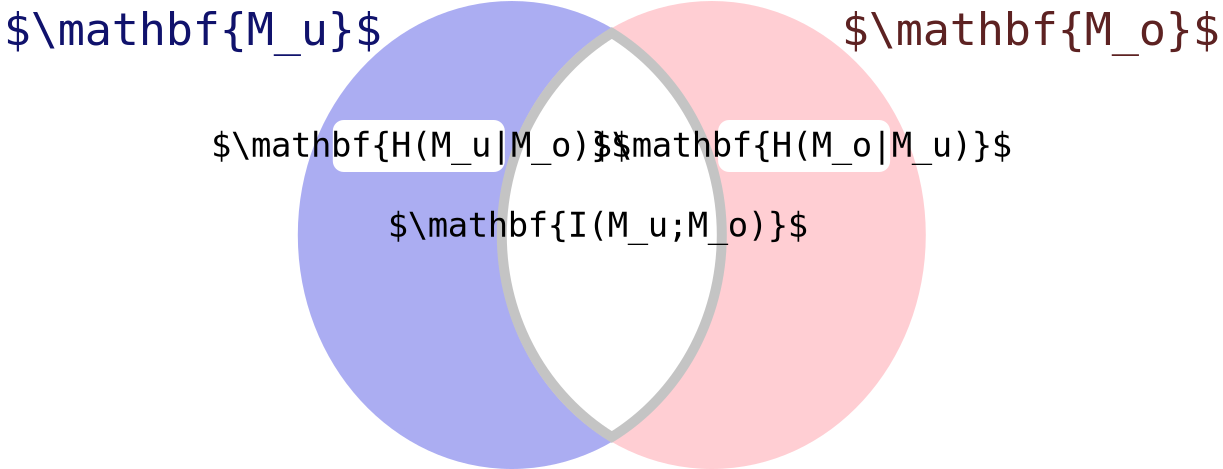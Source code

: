 <?xml version="1.0" encoding="UTF-8"?>
<dia:diagram xmlns:dia="http://www.lysator.liu.se/~alla/dia/">
  <dia:layer name="Nova camada 1" visible="true" connectable="true">
    <dia:object type="Standard - Ellipse" version="0" id="O0">
      <dia:attribute name="obj_pos">
        <dia:point val="11,2"/>
      </dia:attribute>
      <dia:attribute name="obj_bb">
        <dia:rectangle val="10.8,1.8;32.2,25.2"/>
      </dia:attribute>
      <dia:attribute name="elem_corner">
        <dia:point val="11,2"/>
      </dia:attribute>
      <dia:attribute name="elem_width">
        <dia:real val="21"/>
      </dia:attribute>
      <dia:attribute name="elem_height">
        <dia:real val="23"/>
      </dia:attribute>
      <dia:attribute name="border_width">
        <dia:real val="0.4"/>
      </dia:attribute>
      <dia:attribute name="border_color">
        <dia:color val="#abadf2ff"/>
      </dia:attribute>
      <dia:attribute name="inner_color">
        <dia:color val="#abadf2ff"/>
      </dia:attribute>
    </dia:object>
    <dia:object type="Standard - Ellipse" version="0" id="O1">
      <dia:attribute name="obj_pos">
        <dia:point val="21,2"/>
      </dia:attribute>
      <dia:attribute name="obj_bb">
        <dia:rectangle val="20.8,1.8;42.2,25.2"/>
      </dia:attribute>
      <dia:attribute name="elem_corner">
        <dia:point val="21,2"/>
      </dia:attribute>
      <dia:attribute name="elem_width">
        <dia:real val="21"/>
      </dia:attribute>
      <dia:attribute name="elem_height">
        <dia:real val="23"/>
      </dia:attribute>
      <dia:attribute name="border_width">
        <dia:real val="0.4"/>
      </dia:attribute>
      <dia:attribute name="border_color">
        <dia:color val="#ffced3ff"/>
      </dia:attribute>
      <dia:attribute name="inner_color">
        <dia:color val="#ffced3ff"/>
      </dia:attribute>
    </dia:object>
    <dia:object type="Standard - Path" version="0" id="O2">
      <dia:attribute name="obj_pos">
        <dia:point val="26.5,3.4"/>
      </dia:attribute>
      <dia:attribute name="obj_bb">
        <dia:rectangle val="20.75,3.056;32.25,23.894"/>
      </dia:attribute>
      <dia:attribute name="meta">
        <dia:composite type="dict"/>
      </dia:attribute>
      <dia:attribute name="bez_points">
        <dia:bezpoint type="moveto" p1="26.5,3.4"/>
        <dia:bezpoint type="curveto" p1="29.782,5.426" p2="32,9.202" p3="32,13.5"/>
        <dia:bezpoint type="curveto" p1="32,17.799" p2="29.782,21.574" p3="26.5,23.6"/>
        <dia:bezpoint type="curveto" p1="23.218,21.574" p2="21,17.799" p3="21,13.5"/>
        <dia:bezpoint type="curveto" p1="21,9.202" p2="23.218,5.426" p3="26.5,3.4"/>
      </dia:attribute>
      <dia:attribute name="stroke_or_fill">
        <dia:enum val="3"/>
      </dia:attribute>
      <dia:attribute name="line_width">
        <dia:real val="0.5"/>
      </dia:attribute>
      <dia:attribute name="line_colour">
        <dia:color val="#c4c4c4ff"/>
      </dia:attribute>
      <dia:attribute name="line_style">
        <dia:enum val="0"/>
        <dia:real val="1"/>
      </dia:attribute>
      <dia:attribute name="line_join">
        <dia:enum val="0"/>
      </dia:attribute>
      <dia:attribute name="line_caps">
        <dia:enum val="0"/>
      </dia:attribute>
      <dia:attribute name="fill_colour">
        <dia:color val="#ffffffff"/>
      </dia:attribute>
      <dia:attribute name="show_control_lines">
        <dia:boolean val="false"/>
      </dia:attribute>
      <dia:attribute name="pattern"/>
    </dia:object>
  </dia:layer>
  <dia:layer name="Nova camada 1" visible="false" connectable="false">
    <dia:group>
      <dia:attribute name="meta">
        <dia:composite type="dict"/>
      </dia:attribute>
      <dia:attribute name="matrix"/>
      <dia:object type="Standard - Line" version="0" id="O3">
        <dia:attribute name="obj_pos">
          <dia:point val="23,2"/>
        </dia:attribute>
        <dia:attribute name="obj_bb">
          <dia:rectangle val="22.859,1.859;25.341,4.341"/>
        </dia:attribute>
        <dia:attribute name="conn_endpoints">
          <dia:point val="23,2"/>
          <dia:point val="25.2,4.2"/>
        </dia:attribute>
        <dia:attribute name="numcp">
          <dia:int val="1"/>
        </dia:attribute>
        <dia:attribute name="line_width">
          <dia:real val="0.2"/>
        </dia:attribute>
      </dia:object>
      <dia:object type="Standard - Line" version="0" id="O4">
        <dia:attribute name="obj_pos">
          <dia:point val="22,2"/>
        </dia:attribute>
        <dia:attribute name="obj_bb">
          <dia:rectangle val="21.859,1.859;24.741,4.741"/>
        </dia:attribute>
        <dia:attribute name="conn_endpoints">
          <dia:point val="22,2"/>
          <dia:point val="24.6,4.6"/>
        </dia:attribute>
        <dia:attribute name="numcp">
          <dia:int val="1"/>
        </dia:attribute>
        <dia:attribute name="line_width">
          <dia:real val="0.2"/>
        </dia:attribute>
      </dia:object>
      <dia:object type="Standard - Line" version="0" id="O5">
        <dia:attribute name="obj_pos">
          <dia:point val="21,2"/>
        </dia:attribute>
        <dia:attribute name="obj_bb">
          <dia:rectangle val="20.859,1.859;24.341,5.341"/>
        </dia:attribute>
        <dia:attribute name="conn_endpoints">
          <dia:point val="21,2"/>
          <dia:point val="24.2,5.2"/>
        </dia:attribute>
        <dia:attribute name="numcp">
          <dia:int val="1"/>
        </dia:attribute>
        <dia:attribute name="line_width">
          <dia:real val="0.2"/>
        </dia:attribute>
      </dia:object>
      <dia:object type="Standard - Line" version="0" id="O6">
        <dia:attribute name="obj_pos">
          <dia:point val="20,2"/>
        </dia:attribute>
        <dia:attribute name="obj_bb">
          <dia:rectangle val="19.859,1.859;23.741,5.741"/>
        </dia:attribute>
        <dia:attribute name="conn_endpoints">
          <dia:point val="20,2"/>
          <dia:point val="23.6,5.6"/>
        </dia:attribute>
        <dia:attribute name="numcp">
          <dia:int val="1"/>
        </dia:attribute>
        <dia:attribute name="line_width">
          <dia:real val="0.2"/>
        </dia:attribute>
      </dia:object>
      <dia:object type="Standard - Line" version="0" id="O7">
        <dia:attribute name="obj_pos">
          <dia:point val="19.4,2.4"/>
        </dia:attribute>
        <dia:attribute name="obj_bb">
          <dia:rectangle val="19.259,2.259;23.541,6.541"/>
        </dia:attribute>
        <dia:attribute name="conn_endpoints">
          <dia:point val="19.4,2.4"/>
          <dia:point val="23.4,6.4"/>
        </dia:attribute>
        <dia:attribute name="numcp">
          <dia:int val="1"/>
        </dia:attribute>
        <dia:attribute name="line_width">
          <dia:real val="0.2"/>
        </dia:attribute>
      </dia:object>
      <dia:object type="Standard - Line" version="0" id="O8">
        <dia:attribute name="obj_pos">
          <dia:point val="18.6,2.6"/>
        </dia:attribute>
        <dia:attribute name="obj_bb">
          <dia:rectangle val="18.459,2.459;22.941,6.941"/>
        </dia:attribute>
        <dia:attribute name="conn_endpoints">
          <dia:point val="18.6,2.6"/>
          <dia:point val="22.8,6.8"/>
        </dia:attribute>
        <dia:attribute name="numcp">
          <dia:int val="1"/>
        </dia:attribute>
        <dia:attribute name="line_width">
          <dia:real val="0.2"/>
        </dia:attribute>
      </dia:object>
      <dia:object type="Standard - Line" version="0" id="O9">
        <dia:attribute name="obj_pos">
          <dia:point val="17.8,2.8"/>
        </dia:attribute>
        <dia:attribute name="obj_bb">
          <dia:rectangle val="17.659,2.659;22.741,7.741"/>
        </dia:attribute>
        <dia:attribute name="conn_endpoints">
          <dia:point val="17.8,2.8"/>
          <dia:point val="22.6,7.6"/>
        </dia:attribute>
        <dia:attribute name="numcp">
          <dia:int val="1"/>
        </dia:attribute>
        <dia:attribute name="line_width">
          <dia:real val="0.2"/>
        </dia:attribute>
      </dia:object>
      <dia:object type="Standard - Line" version="0" id="O10">
        <dia:attribute name="obj_pos">
          <dia:point val="17,3"/>
        </dia:attribute>
        <dia:attribute name="obj_bb">
          <dia:rectangle val="16.859,2.859;22.341,8.341"/>
        </dia:attribute>
        <dia:attribute name="conn_endpoints">
          <dia:point val="17,3"/>
          <dia:point val="22.2,8.2"/>
        </dia:attribute>
        <dia:attribute name="numcp">
          <dia:int val="1"/>
        </dia:attribute>
        <dia:attribute name="line_width">
          <dia:real val="0.2"/>
        </dia:attribute>
      </dia:object>
      <dia:object type="Standard - Line" version="0" id="O11">
        <dia:attribute name="obj_pos">
          <dia:point val="16.4,3.4"/>
        </dia:attribute>
        <dia:attribute name="obj_bb">
          <dia:rectangle val="16.259,3.259;21.941,8.941"/>
        </dia:attribute>
        <dia:attribute name="conn_endpoints">
          <dia:point val="16.4,3.4"/>
          <dia:point val="21.8,8.8"/>
        </dia:attribute>
        <dia:attribute name="numcp">
          <dia:int val="1"/>
        </dia:attribute>
        <dia:attribute name="line_width">
          <dia:real val="0.2"/>
        </dia:attribute>
      </dia:object>
      <dia:object type="Standard - Line" version="0" id="O12">
        <dia:attribute name="obj_pos">
          <dia:point val="15.8,3.8"/>
        </dia:attribute>
        <dia:attribute name="obj_bb">
          <dia:rectangle val="15.659,3.659;21.741,9.741"/>
        </dia:attribute>
        <dia:attribute name="conn_endpoints">
          <dia:point val="15.8,3.8"/>
          <dia:point val="21.6,9.6"/>
        </dia:attribute>
        <dia:attribute name="numcp">
          <dia:int val="1"/>
        </dia:attribute>
        <dia:attribute name="line_width">
          <dia:real val="0.2"/>
        </dia:attribute>
      </dia:object>
      <dia:object type="Standard - Line" version="0" id="O13">
        <dia:attribute name="obj_pos">
          <dia:point val="15.4,4.4"/>
        </dia:attribute>
        <dia:attribute name="obj_bb">
          <dia:rectangle val="15.259,4.259;21.541,10.541"/>
        </dia:attribute>
        <dia:attribute name="conn_endpoints">
          <dia:point val="15.4,4.4"/>
          <dia:point val="21.4,10.4"/>
        </dia:attribute>
        <dia:attribute name="numcp">
          <dia:int val="1"/>
        </dia:attribute>
        <dia:attribute name="line_width">
          <dia:real val="0.2"/>
        </dia:attribute>
      </dia:object>
      <dia:object type="Standard - Line" version="0" id="O14">
        <dia:attribute name="obj_pos">
          <dia:point val="14.8,4.8"/>
        </dia:attribute>
        <dia:attribute name="obj_bb">
          <dia:rectangle val="14.659,4.659;21.341,11.341"/>
        </dia:attribute>
        <dia:attribute name="conn_endpoints">
          <dia:point val="14.8,4.8"/>
          <dia:point val="21.2,11.2"/>
        </dia:attribute>
        <dia:attribute name="numcp">
          <dia:int val="1"/>
        </dia:attribute>
        <dia:attribute name="line_width">
          <dia:real val="0.2"/>
        </dia:attribute>
      </dia:object>
      <dia:object type="Standard - Line" version="0" id="O15">
        <dia:attribute name="obj_pos">
          <dia:point val="14.2,5.2"/>
        </dia:attribute>
        <dia:attribute name="obj_bb">
          <dia:rectangle val="14.059,5.059;21.141,12.141"/>
        </dia:attribute>
        <dia:attribute name="conn_endpoints">
          <dia:point val="14.2,5.2"/>
          <dia:point val="21,12"/>
        </dia:attribute>
        <dia:attribute name="numcp">
          <dia:int val="1"/>
        </dia:attribute>
        <dia:attribute name="line_width">
          <dia:real val="0.2"/>
        </dia:attribute>
      </dia:object>
      <dia:object type="Standard - Line" version="0" id="O16">
        <dia:attribute name="obj_pos">
          <dia:point val="13.8,5.8"/>
        </dia:attribute>
        <dia:attribute name="obj_bb">
          <dia:rectangle val="13.659,5.659;21.141,13.141"/>
        </dia:attribute>
        <dia:attribute name="conn_endpoints">
          <dia:point val="13.8,5.8"/>
          <dia:point val="21,13"/>
        </dia:attribute>
        <dia:attribute name="numcp">
          <dia:int val="1"/>
        </dia:attribute>
        <dia:attribute name="line_width">
          <dia:real val="0.2"/>
        </dia:attribute>
      </dia:object>
      <dia:object type="Standard - Line" version="0" id="O17">
        <dia:attribute name="obj_pos">
          <dia:point val="13.4,6.4"/>
        </dia:attribute>
        <dia:attribute name="obj_bb">
          <dia:rectangle val="13.259,6.259;21.141,14.141"/>
        </dia:attribute>
        <dia:attribute name="conn_endpoints">
          <dia:point val="13.4,6.4"/>
          <dia:point val="21,14"/>
        </dia:attribute>
        <dia:attribute name="numcp">
          <dia:int val="1"/>
        </dia:attribute>
        <dia:attribute name="line_width">
          <dia:real val="0.2"/>
        </dia:attribute>
      </dia:object>
      <dia:object type="Standard - Line" version="0" id="O18">
        <dia:attribute name="obj_pos">
          <dia:point val="13,7"/>
        </dia:attribute>
        <dia:attribute name="obj_bb">
          <dia:rectangle val="12.859,6.859;21.141,15.141"/>
        </dia:attribute>
        <dia:attribute name="conn_endpoints">
          <dia:point val="13,7"/>
          <dia:point val="21,15"/>
        </dia:attribute>
        <dia:attribute name="numcp">
          <dia:int val="1"/>
        </dia:attribute>
        <dia:attribute name="line_width">
          <dia:real val="0.2"/>
        </dia:attribute>
      </dia:object>
      <dia:object type="Standard - Line" version="0" id="O19">
        <dia:attribute name="obj_pos">
          <dia:point val="12.6,7.6"/>
        </dia:attribute>
        <dia:attribute name="obj_bb">
          <dia:rectangle val="12.459,7.459;21.341,16.341"/>
        </dia:attribute>
        <dia:attribute name="conn_endpoints">
          <dia:point val="12.6,7.6"/>
          <dia:point val="21.2,16.2"/>
        </dia:attribute>
        <dia:attribute name="numcp">
          <dia:int val="1"/>
        </dia:attribute>
        <dia:attribute name="line_width">
          <dia:real val="0.2"/>
        </dia:attribute>
      </dia:object>
      <dia:object type="Standard - Line" version="0" id="O20">
        <dia:attribute name="obj_pos">
          <dia:point val="12.2,8.2"/>
        </dia:attribute>
        <dia:attribute name="obj_bb">
          <dia:rectangle val="12.059,8.059;21.641,17.641"/>
        </dia:attribute>
        <dia:attribute name="conn_endpoints">
          <dia:point val="12.2,8.2"/>
          <dia:point val="21.5,17.5"/>
        </dia:attribute>
        <dia:attribute name="numcp">
          <dia:int val="1"/>
        </dia:attribute>
        <dia:attribute name="line_width">
          <dia:real val="0.2"/>
        </dia:attribute>
      </dia:object>
      <dia:object type="Standard - Line" version="0" id="O21">
        <dia:attribute name="obj_pos">
          <dia:point val="12,9"/>
        </dia:attribute>
        <dia:attribute name="obj_bb">
          <dia:rectangle val="11.859,8.859;22.341,19.341"/>
        </dia:attribute>
        <dia:attribute name="conn_endpoints">
          <dia:point val="12,9"/>
          <dia:point val="22.2,19.2"/>
        </dia:attribute>
        <dia:attribute name="numcp">
          <dia:int val="1"/>
        </dia:attribute>
        <dia:attribute name="line_width">
          <dia:real val="0.2"/>
        </dia:attribute>
      </dia:object>
      <dia:object type="Standard - Line" version="0" id="O22">
        <dia:attribute name="obj_pos">
          <dia:point val="11.6,9.6"/>
        </dia:attribute>
        <dia:attribute name="obj_bb">
          <dia:rectangle val="11.459,9.459;26.141,24.141"/>
        </dia:attribute>
        <dia:attribute name="conn_endpoints">
          <dia:point val="11.6,9.6"/>
          <dia:point val="26,24"/>
        </dia:attribute>
        <dia:attribute name="numcp">
          <dia:int val="1"/>
        </dia:attribute>
        <dia:attribute name="line_width">
          <dia:real val="0.2"/>
        </dia:attribute>
      </dia:object>
      <dia:object type="Standard - Line" version="0" id="O23">
        <dia:attribute name="obj_pos">
          <dia:point val="11.5,10.5"/>
        </dia:attribute>
        <dia:attribute name="obj_bb">
          <dia:rectangle val="11.359,10.359;25.341,24.341"/>
        </dia:attribute>
        <dia:attribute name="conn_endpoints">
          <dia:point val="11.5,10.5"/>
          <dia:point val="25.2,24.2"/>
        </dia:attribute>
        <dia:attribute name="numcp">
          <dia:int val="1"/>
        </dia:attribute>
        <dia:attribute name="line_width">
          <dia:real val="0.2"/>
        </dia:attribute>
      </dia:object>
      <dia:object type="Standard - Line" version="0" id="O24">
        <dia:attribute name="obj_pos">
          <dia:point val="11.2,11.2"/>
        </dia:attribute>
        <dia:attribute name="obj_bb">
          <dia:rectangle val="11.059,11.059;24.541,24.541"/>
        </dia:attribute>
        <dia:attribute name="conn_endpoints">
          <dia:point val="11.2,11.2"/>
          <dia:point val="24.4,24.4"/>
        </dia:attribute>
        <dia:attribute name="numcp">
          <dia:int val="1"/>
        </dia:attribute>
        <dia:attribute name="line_width">
          <dia:real val="0.2"/>
        </dia:attribute>
      </dia:object>
      <dia:object type="Standard - Line" version="0" id="O25">
        <dia:attribute name="obj_pos">
          <dia:point val="11.2,12.2"/>
        </dia:attribute>
        <dia:attribute name="obj_bb">
          <dia:rectangle val="11.059,12.059;23.741,24.741"/>
        </dia:attribute>
        <dia:attribute name="conn_endpoints">
          <dia:point val="11.2,12.2"/>
          <dia:point val="23.6,24.6"/>
        </dia:attribute>
        <dia:attribute name="numcp">
          <dia:int val="1"/>
        </dia:attribute>
        <dia:attribute name="line_width">
          <dia:real val="0.2"/>
        </dia:attribute>
      </dia:object>
      <dia:object type="Standard - Line" version="0" id="O26">
        <dia:attribute name="obj_pos">
          <dia:point val="11,13"/>
        </dia:attribute>
        <dia:attribute name="obj_bb">
          <dia:rectangle val="10.859,12.859;22.941,24.941"/>
        </dia:attribute>
        <dia:attribute name="conn_endpoints">
          <dia:point val="11,13"/>
          <dia:point val="22.8,24.8"/>
        </dia:attribute>
        <dia:attribute name="numcp">
          <dia:int val="1"/>
        </dia:attribute>
        <dia:attribute name="line_width">
          <dia:real val="0.2"/>
        </dia:attribute>
      </dia:object>
      <dia:object type="Standard - Line" version="0" id="O27">
        <dia:attribute name="obj_pos">
          <dia:point val="11,14"/>
        </dia:attribute>
        <dia:attribute name="obj_bb">
          <dia:rectangle val="10.859,13.859;22.141,25.141"/>
        </dia:attribute>
        <dia:attribute name="conn_endpoints">
          <dia:point val="11,14"/>
          <dia:point val="22,25"/>
        </dia:attribute>
        <dia:attribute name="numcp">
          <dia:int val="1"/>
        </dia:attribute>
        <dia:attribute name="line_width">
          <dia:real val="0.2"/>
        </dia:attribute>
      </dia:object>
      <dia:object type="Standard - Line" version="0" id="O28">
        <dia:attribute name="obj_pos">
          <dia:point val="11.2,15.2"/>
        </dia:attribute>
        <dia:attribute name="obj_bb">
          <dia:rectangle val="11.059,15.059;21.141,25.141"/>
        </dia:attribute>
        <dia:attribute name="conn_endpoints">
          <dia:point val="11.2,15.2"/>
          <dia:point val="21,25"/>
        </dia:attribute>
        <dia:attribute name="numcp">
          <dia:int val="1"/>
        </dia:attribute>
        <dia:attribute name="line_width">
          <dia:real val="0.2"/>
        </dia:attribute>
      </dia:object>
      <dia:object type="Standard - Line" version="0" id="O29">
        <dia:attribute name="obj_pos">
          <dia:point val="11.5,16.5"/>
        </dia:attribute>
        <dia:attribute name="obj_bb">
          <dia:rectangle val="11.359,16.359;20.141,25.141"/>
        </dia:attribute>
        <dia:attribute name="conn_endpoints">
          <dia:point val="11.5,16.5"/>
          <dia:point val="20,25"/>
        </dia:attribute>
        <dia:attribute name="numcp">
          <dia:int val="1"/>
        </dia:attribute>
        <dia:attribute name="line_width">
          <dia:real val="0.2"/>
        </dia:attribute>
      </dia:object>
      <dia:object type="Standard - Line" version="0" id="O30">
        <dia:attribute name="obj_pos">
          <dia:point val="11.8,17.8"/>
        </dia:attribute>
        <dia:attribute name="obj_bb">
          <dia:rectangle val="11.659,17.659;18.641,24.641"/>
        </dia:attribute>
        <dia:attribute name="conn_endpoints">
          <dia:point val="11.8,17.8"/>
          <dia:point val="18.5,24.5"/>
        </dia:attribute>
        <dia:attribute name="numcp">
          <dia:int val="1"/>
        </dia:attribute>
        <dia:attribute name="line_width">
          <dia:real val="0.2"/>
        </dia:attribute>
      </dia:object>
      <dia:object type="Standard - Line" version="0" id="O31">
        <dia:attribute name="obj_pos">
          <dia:point val="12.5,19.5"/>
        </dia:attribute>
        <dia:attribute name="obj_bb">
          <dia:rectangle val="12.359,19.359;16.641,23.641"/>
        </dia:attribute>
        <dia:attribute name="conn_endpoints">
          <dia:point val="12.5,19.5"/>
          <dia:point val="16.5,23.5"/>
        </dia:attribute>
        <dia:attribute name="numcp">
          <dia:int val="1"/>
        </dia:attribute>
        <dia:attribute name="line_width">
          <dia:real val="0.2"/>
        </dia:attribute>
      </dia:object>
      <dia:object type="Standard - Line" version="0" id="O32">
        <dia:attribute name="obj_pos">
          <dia:point val="24.5,2.5"/>
        </dia:attribute>
        <dia:attribute name="obj_bb">
          <dia:rectangle val="24.359,2.359;25.841,3.841"/>
        </dia:attribute>
        <dia:attribute name="conn_endpoints">
          <dia:point val="24.5,2.5"/>
          <dia:point val="25.7,3.7"/>
        </dia:attribute>
        <dia:attribute name="numcp">
          <dia:int val="1"/>
        </dia:attribute>
        <dia:attribute name="line_width">
          <dia:real val="0.2"/>
        </dia:attribute>
      </dia:object>
    </dia:group>
    <dia:group>
      <dia:attribute name="meta">
        <dia:composite type="dict"/>
      </dia:attribute>
      <dia:attribute name="matrix"/>
      <dia:object type="Standard - BezierLine" version="0" id="O33">
        <dia:attribute name="obj_pos">
          <dia:point val="30,2"/>
        </dia:attribute>
        <dia:attribute name="obj_bb">
          <dia:rectangle val="27.659,1.859;30.141,4.341"/>
        </dia:attribute>
        <dia:attribute name="bez_points">
          <dia:point val="30,2"/>
          <dia:point val="29.267,2.733"/>
          <dia:point val="28.533,3.467"/>
          <dia:point val="27.8,4.2"/>
        </dia:attribute>
        <dia:attribute name="corner_types">
          <dia:enum val="2"/>
          <dia:enum val="2"/>
        </dia:attribute>
        <dia:attribute name="line_width">
          <dia:real val="0.2"/>
        </dia:attribute>
      </dia:object>
      <dia:object type="Standard - BezierLine" version="0" id="O34">
        <dia:attribute name="obj_pos">
          <dia:point val="31,2"/>
        </dia:attribute>
        <dia:attribute name="obj_bb">
          <dia:rectangle val="28.259,1.859;31.141,4.741"/>
        </dia:attribute>
        <dia:attribute name="bez_points">
          <dia:point val="31,2"/>
          <dia:point val="30.133,2.867"/>
          <dia:point val="29.267,3.733"/>
          <dia:point val="28.4,4.6"/>
        </dia:attribute>
        <dia:attribute name="corner_types">
          <dia:enum val="2"/>
          <dia:enum val="2"/>
        </dia:attribute>
        <dia:attribute name="line_width">
          <dia:real val="0.2"/>
        </dia:attribute>
      </dia:object>
      <dia:object type="Standard - BezierLine" version="0" id="O35">
        <dia:attribute name="obj_pos">
          <dia:point val="32,2"/>
        </dia:attribute>
        <dia:attribute name="obj_bb">
          <dia:rectangle val="28.659,1.859;32.141,5.341"/>
        </dia:attribute>
        <dia:attribute name="bez_points">
          <dia:point val="32,2"/>
          <dia:point val="30.933,3.067"/>
          <dia:point val="29.867,4.133"/>
          <dia:point val="28.8,5.2"/>
        </dia:attribute>
        <dia:attribute name="corner_types">
          <dia:enum val="2"/>
          <dia:enum val="2"/>
        </dia:attribute>
        <dia:attribute name="line_width">
          <dia:real val="0.2"/>
        </dia:attribute>
      </dia:object>
      <dia:object type="Standard - BezierLine" version="0" id="O36">
        <dia:attribute name="obj_pos">
          <dia:point val="33,2"/>
        </dia:attribute>
        <dia:attribute name="obj_bb">
          <dia:rectangle val="29.259,1.859;33.141,5.741"/>
        </dia:attribute>
        <dia:attribute name="bez_points">
          <dia:point val="33,2"/>
          <dia:point val="31.8,3.2"/>
          <dia:point val="30.6,4.4"/>
          <dia:point val="29.4,5.6"/>
        </dia:attribute>
        <dia:attribute name="corner_types">
          <dia:enum val="2"/>
          <dia:enum val="2"/>
        </dia:attribute>
        <dia:attribute name="line_width">
          <dia:real val="0.2"/>
        </dia:attribute>
      </dia:object>
      <dia:object type="Standard - BezierLine" version="0" id="O37">
        <dia:attribute name="obj_pos">
          <dia:point val="33.6,2.4"/>
        </dia:attribute>
        <dia:attribute name="obj_bb">
          <dia:rectangle val="29.459,2.259;33.741,6.541"/>
        </dia:attribute>
        <dia:attribute name="bez_points">
          <dia:point val="33.6,2.4"/>
          <dia:point val="32.267,3.733"/>
          <dia:point val="30.933,5.067"/>
          <dia:point val="29.6,6.4"/>
        </dia:attribute>
        <dia:attribute name="corner_types">
          <dia:enum val="2"/>
          <dia:enum val="2"/>
        </dia:attribute>
        <dia:attribute name="line_width">
          <dia:real val="0.2"/>
        </dia:attribute>
      </dia:object>
      <dia:object type="Standard - BezierLine" version="0" id="O38">
        <dia:attribute name="obj_pos">
          <dia:point val="34.4,2.6"/>
        </dia:attribute>
        <dia:attribute name="obj_bb">
          <dia:rectangle val="30.059,2.459;34.541,6.941"/>
        </dia:attribute>
        <dia:attribute name="bez_points">
          <dia:point val="34.4,2.6"/>
          <dia:point val="33,4"/>
          <dia:point val="31.6,5.4"/>
          <dia:point val="30.2,6.8"/>
        </dia:attribute>
        <dia:attribute name="corner_types">
          <dia:enum val="2"/>
          <dia:enum val="2"/>
        </dia:attribute>
        <dia:attribute name="line_width">
          <dia:real val="0.2"/>
        </dia:attribute>
      </dia:object>
      <dia:object type="Standard - BezierLine" version="0" id="O39">
        <dia:attribute name="obj_pos">
          <dia:point val="35.2,2.8"/>
        </dia:attribute>
        <dia:attribute name="obj_bb">
          <dia:rectangle val="30.259,2.659;35.341,7.741"/>
        </dia:attribute>
        <dia:attribute name="bez_points">
          <dia:point val="35.2,2.8"/>
          <dia:point val="33.6,4.4"/>
          <dia:point val="32,6"/>
          <dia:point val="30.4,7.6"/>
        </dia:attribute>
        <dia:attribute name="corner_types">
          <dia:enum val="2"/>
          <dia:enum val="2"/>
        </dia:attribute>
        <dia:attribute name="line_width">
          <dia:real val="0.2"/>
        </dia:attribute>
      </dia:object>
      <dia:object type="Standard - BezierLine" version="0" id="O40">
        <dia:attribute name="obj_pos">
          <dia:point val="36,3"/>
        </dia:attribute>
        <dia:attribute name="obj_bb">
          <dia:rectangle val="30.659,2.859;36.141,8.341"/>
        </dia:attribute>
        <dia:attribute name="bez_points">
          <dia:point val="36,3"/>
          <dia:point val="34.267,4.733"/>
          <dia:point val="32.533,6.467"/>
          <dia:point val="30.8,8.2"/>
        </dia:attribute>
        <dia:attribute name="corner_types">
          <dia:enum val="2"/>
          <dia:enum val="2"/>
        </dia:attribute>
        <dia:attribute name="line_width">
          <dia:real val="0.2"/>
        </dia:attribute>
      </dia:object>
      <dia:object type="Standard - BezierLine" version="0" id="O41">
        <dia:attribute name="obj_pos">
          <dia:point val="36.6,3.4"/>
        </dia:attribute>
        <dia:attribute name="obj_bb">
          <dia:rectangle val="31.059,3.259;36.741,8.941"/>
        </dia:attribute>
        <dia:attribute name="bez_points">
          <dia:point val="36.6,3.4"/>
          <dia:point val="34.8,5.2"/>
          <dia:point val="33,7"/>
          <dia:point val="31.2,8.8"/>
        </dia:attribute>
        <dia:attribute name="corner_types">
          <dia:enum val="2"/>
          <dia:enum val="2"/>
        </dia:attribute>
        <dia:attribute name="line_width">
          <dia:real val="0.2"/>
        </dia:attribute>
      </dia:object>
      <dia:object type="Standard - BezierLine" version="0" id="O42">
        <dia:attribute name="obj_pos">
          <dia:point val="37.2,3.8"/>
        </dia:attribute>
        <dia:attribute name="obj_bb">
          <dia:rectangle val="31.259,3.659;37.341,9.741"/>
        </dia:attribute>
        <dia:attribute name="bez_points">
          <dia:point val="37.2,3.8"/>
          <dia:point val="35.267,5.733"/>
          <dia:point val="33.333,7.667"/>
          <dia:point val="31.4,9.6"/>
        </dia:attribute>
        <dia:attribute name="corner_types">
          <dia:enum val="2"/>
          <dia:enum val="2"/>
        </dia:attribute>
        <dia:attribute name="line_width">
          <dia:real val="0.2"/>
        </dia:attribute>
      </dia:object>
      <dia:object type="Standard - BezierLine" version="0" id="O43">
        <dia:attribute name="obj_pos">
          <dia:point val="37.6,4.4"/>
        </dia:attribute>
        <dia:attribute name="obj_bb">
          <dia:rectangle val="31.459,4.259;37.741,10.541"/>
        </dia:attribute>
        <dia:attribute name="bez_points">
          <dia:point val="37.6,4.4"/>
          <dia:point val="35.6,6.4"/>
          <dia:point val="33.6,8.4"/>
          <dia:point val="31.6,10.4"/>
        </dia:attribute>
        <dia:attribute name="corner_types">
          <dia:enum val="2"/>
          <dia:enum val="2"/>
        </dia:attribute>
        <dia:attribute name="line_width">
          <dia:real val="0.2"/>
        </dia:attribute>
      </dia:object>
      <dia:object type="Standard - BezierLine" version="0" id="O44">
        <dia:attribute name="obj_pos">
          <dia:point val="38.2,4.8"/>
        </dia:attribute>
        <dia:attribute name="obj_bb">
          <dia:rectangle val="31.659,4.659;38.341,11.341"/>
        </dia:attribute>
        <dia:attribute name="bez_points">
          <dia:point val="38.2,4.8"/>
          <dia:point val="36.067,6.933"/>
          <dia:point val="33.933,9.067"/>
          <dia:point val="31.8,11.2"/>
        </dia:attribute>
        <dia:attribute name="corner_types">
          <dia:enum val="2"/>
          <dia:enum val="2"/>
        </dia:attribute>
        <dia:attribute name="line_width">
          <dia:real val="0.2"/>
        </dia:attribute>
      </dia:object>
      <dia:object type="Standard - BezierLine" version="0" id="O45">
        <dia:attribute name="obj_pos">
          <dia:point val="38.8,5.2"/>
        </dia:attribute>
        <dia:attribute name="obj_bb">
          <dia:rectangle val="31.859,5.059;38.941,12.141"/>
        </dia:attribute>
        <dia:attribute name="bez_points">
          <dia:point val="38.8,5.2"/>
          <dia:point val="36.533,7.467"/>
          <dia:point val="34.267,9.733"/>
          <dia:point val="32,12"/>
        </dia:attribute>
        <dia:attribute name="corner_types">
          <dia:enum val="2"/>
          <dia:enum val="2"/>
        </dia:attribute>
        <dia:attribute name="line_width">
          <dia:real val="0.2"/>
        </dia:attribute>
      </dia:object>
      <dia:object type="Standard - BezierLine" version="0" id="O46">
        <dia:attribute name="obj_pos">
          <dia:point val="39.2,5.8"/>
        </dia:attribute>
        <dia:attribute name="obj_bb">
          <dia:rectangle val="31.859,5.659;39.341,13.141"/>
        </dia:attribute>
        <dia:attribute name="bez_points">
          <dia:point val="39.2,5.8"/>
          <dia:point val="36.8,8.2"/>
          <dia:point val="34.4,10.6"/>
          <dia:point val="32,13"/>
        </dia:attribute>
        <dia:attribute name="corner_types">
          <dia:enum val="2"/>
          <dia:enum val="2"/>
        </dia:attribute>
        <dia:attribute name="line_width">
          <dia:real val="0.2"/>
        </dia:attribute>
      </dia:object>
      <dia:object type="Standard - BezierLine" version="0" id="O47">
        <dia:attribute name="obj_pos">
          <dia:point val="39.6,6.4"/>
        </dia:attribute>
        <dia:attribute name="obj_bb">
          <dia:rectangle val="31.859,6.259;39.741,14.141"/>
        </dia:attribute>
        <dia:attribute name="bez_points">
          <dia:point val="39.6,6.4"/>
          <dia:point val="37.067,8.933"/>
          <dia:point val="34.533,11.467"/>
          <dia:point val="32,14"/>
        </dia:attribute>
        <dia:attribute name="corner_types">
          <dia:enum val="2"/>
          <dia:enum val="2"/>
        </dia:attribute>
        <dia:attribute name="line_width">
          <dia:real val="0.2"/>
        </dia:attribute>
      </dia:object>
      <dia:object type="Standard - BezierLine" version="0" id="O48">
        <dia:attribute name="obj_pos">
          <dia:point val="40,7"/>
        </dia:attribute>
        <dia:attribute name="obj_bb">
          <dia:rectangle val="31.859,6.859;40.141,15.141"/>
        </dia:attribute>
        <dia:attribute name="bez_points">
          <dia:point val="40,7"/>
          <dia:point val="37.333,9.667"/>
          <dia:point val="34.667,12.333"/>
          <dia:point val="32,15"/>
        </dia:attribute>
        <dia:attribute name="corner_types">
          <dia:enum val="2"/>
          <dia:enum val="2"/>
        </dia:attribute>
        <dia:attribute name="line_width">
          <dia:real val="0.2"/>
        </dia:attribute>
      </dia:object>
      <dia:object type="Standard - BezierLine" version="0" id="O49">
        <dia:attribute name="obj_pos">
          <dia:point val="40.4,7.6"/>
        </dia:attribute>
        <dia:attribute name="obj_bb">
          <dia:rectangle val="31.659,7.459;40.541,16.341"/>
        </dia:attribute>
        <dia:attribute name="bez_points">
          <dia:point val="40.4,7.6"/>
          <dia:point val="37.533,10.467"/>
          <dia:point val="34.667,13.333"/>
          <dia:point val="31.8,16.2"/>
        </dia:attribute>
        <dia:attribute name="corner_types">
          <dia:enum val="2"/>
          <dia:enum val="2"/>
        </dia:attribute>
        <dia:attribute name="line_width">
          <dia:real val="0.2"/>
        </dia:attribute>
      </dia:object>
      <dia:object type="Standard - BezierLine" version="0" id="O50">
        <dia:attribute name="obj_pos">
          <dia:point val="40.8,8.2"/>
        </dia:attribute>
        <dia:attribute name="obj_bb">
          <dia:rectangle val="31.359,8.059;40.941,17.641"/>
        </dia:attribute>
        <dia:attribute name="bez_points">
          <dia:point val="40.8,8.2"/>
          <dia:point val="37.7,11.3"/>
          <dia:point val="34.6,14.4"/>
          <dia:point val="31.5,17.5"/>
        </dia:attribute>
        <dia:attribute name="corner_types">
          <dia:enum val="2"/>
          <dia:enum val="2"/>
        </dia:attribute>
        <dia:attribute name="line_width">
          <dia:real val="0.2"/>
        </dia:attribute>
      </dia:object>
      <dia:object type="Standard - BezierLine" version="0" id="O51">
        <dia:attribute name="obj_pos">
          <dia:point val="41,9"/>
        </dia:attribute>
        <dia:attribute name="obj_bb">
          <dia:rectangle val="30.659,8.859;41.141,19.341"/>
        </dia:attribute>
        <dia:attribute name="bez_points">
          <dia:point val="41,9"/>
          <dia:point val="37.6,12.4"/>
          <dia:point val="34.2,15.8"/>
          <dia:point val="30.8,19.2"/>
        </dia:attribute>
        <dia:attribute name="corner_types">
          <dia:enum val="2"/>
          <dia:enum val="2"/>
        </dia:attribute>
        <dia:attribute name="line_width">
          <dia:real val="0.2"/>
        </dia:attribute>
      </dia:object>
      <dia:object type="Standard - BezierLine" version="0" id="O52">
        <dia:attribute name="obj_pos">
          <dia:point val="41.4,9.6"/>
        </dia:attribute>
        <dia:attribute name="obj_bb">
          <dia:rectangle val="26.859,9.459;41.541,24.141"/>
        </dia:attribute>
        <dia:attribute name="bez_points">
          <dia:point val="41.4,9.6"/>
          <dia:point val="36.6,14.4"/>
          <dia:point val="31.8,19.2"/>
          <dia:point val="27,24"/>
        </dia:attribute>
        <dia:attribute name="corner_types">
          <dia:enum val="2"/>
          <dia:enum val="2"/>
        </dia:attribute>
        <dia:attribute name="line_width">
          <dia:real val="0.2"/>
        </dia:attribute>
      </dia:object>
      <dia:object type="Standard - BezierLine" version="0" id="O53">
        <dia:attribute name="obj_pos">
          <dia:point val="41.5,10.5"/>
        </dia:attribute>
        <dia:attribute name="obj_bb">
          <dia:rectangle val="27.659,10.359;41.641,24.341"/>
        </dia:attribute>
        <dia:attribute name="bez_points">
          <dia:point val="41.5,10.5"/>
          <dia:point val="36.933,15.067"/>
          <dia:point val="32.367,19.633"/>
          <dia:point val="27.8,24.2"/>
        </dia:attribute>
        <dia:attribute name="corner_types">
          <dia:enum val="2"/>
          <dia:enum val="2"/>
        </dia:attribute>
        <dia:attribute name="line_width">
          <dia:real val="0.2"/>
        </dia:attribute>
      </dia:object>
      <dia:object type="Standard - BezierLine" version="0" id="O54">
        <dia:attribute name="obj_pos">
          <dia:point val="41.8,11.2"/>
        </dia:attribute>
        <dia:attribute name="obj_bb">
          <dia:rectangle val="28.459,11.059;41.941,24.541"/>
        </dia:attribute>
        <dia:attribute name="bez_points">
          <dia:point val="41.8,11.2"/>
          <dia:point val="37.4,15.6"/>
          <dia:point val="33,20"/>
          <dia:point val="28.6,24.4"/>
        </dia:attribute>
        <dia:attribute name="corner_types">
          <dia:enum val="2"/>
          <dia:enum val="2"/>
        </dia:attribute>
        <dia:attribute name="line_width">
          <dia:real val="0.2"/>
        </dia:attribute>
      </dia:object>
      <dia:object type="Standard - BezierLine" version="0" id="O55">
        <dia:attribute name="obj_pos">
          <dia:point val="41.8,12.2"/>
        </dia:attribute>
        <dia:attribute name="obj_bb">
          <dia:rectangle val="29.259,12.059;41.941,24.741"/>
        </dia:attribute>
        <dia:attribute name="bez_points">
          <dia:point val="41.8,12.2"/>
          <dia:point val="37.667,16.333"/>
          <dia:point val="33.533,20.467"/>
          <dia:point val="29.4,24.6"/>
        </dia:attribute>
        <dia:attribute name="corner_types">
          <dia:enum val="2"/>
          <dia:enum val="2"/>
        </dia:attribute>
        <dia:attribute name="line_width">
          <dia:real val="0.2"/>
        </dia:attribute>
      </dia:object>
      <dia:object type="Standard - BezierLine" version="0" id="O56">
        <dia:attribute name="obj_pos">
          <dia:point val="42,13"/>
        </dia:attribute>
        <dia:attribute name="obj_bb">
          <dia:rectangle val="30.059,12.859;42.141,24.941"/>
        </dia:attribute>
        <dia:attribute name="bez_points">
          <dia:point val="42,13"/>
          <dia:point val="38.067,16.933"/>
          <dia:point val="34.133,20.867"/>
          <dia:point val="30.2,24.8"/>
        </dia:attribute>
        <dia:attribute name="corner_types">
          <dia:enum val="2"/>
          <dia:enum val="2"/>
        </dia:attribute>
        <dia:attribute name="line_width">
          <dia:real val="0.2"/>
        </dia:attribute>
      </dia:object>
      <dia:object type="Standard - BezierLine" version="0" id="O57">
        <dia:attribute name="obj_pos">
          <dia:point val="42,14"/>
        </dia:attribute>
        <dia:attribute name="obj_bb">
          <dia:rectangle val="30.859,13.859;42.141,25.141"/>
        </dia:attribute>
        <dia:attribute name="bez_points">
          <dia:point val="42,14"/>
          <dia:point val="38.333,17.667"/>
          <dia:point val="34.667,21.333"/>
          <dia:point val="31,25"/>
        </dia:attribute>
        <dia:attribute name="corner_types">
          <dia:enum val="2"/>
          <dia:enum val="2"/>
        </dia:attribute>
        <dia:attribute name="line_width">
          <dia:real val="0.2"/>
        </dia:attribute>
      </dia:object>
      <dia:object type="Standard - BezierLine" version="0" id="O58">
        <dia:attribute name="obj_pos">
          <dia:point val="41.8,15.2"/>
        </dia:attribute>
        <dia:attribute name="obj_bb">
          <dia:rectangle val="31.859,15.059;41.941,25.141"/>
        </dia:attribute>
        <dia:attribute name="bez_points">
          <dia:point val="41.8,15.2"/>
          <dia:point val="38.533,18.467"/>
          <dia:point val="35.267,21.733"/>
          <dia:point val="32,25"/>
        </dia:attribute>
        <dia:attribute name="corner_types">
          <dia:enum val="2"/>
          <dia:enum val="2"/>
        </dia:attribute>
        <dia:attribute name="line_width">
          <dia:real val="0.2"/>
        </dia:attribute>
      </dia:object>
      <dia:object type="Standard - BezierLine" version="0" id="O59">
        <dia:attribute name="obj_pos">
          <dia:point val="41.5,16.5"/>
        </dia:attribute>
        <dia:attribute name="obj_bb">
          <dia:rectangle val="32.859,16.359;41.641,25.141"/>
        </dia:attribute>
        <dia:attribute name="bez_points">
          <dia:point val="41.5,16.5"/>
          <dia:point val="38.667,19.333"/>
          <dia:point val="35.833,22.167"/>
          <dia:point val="33,25"/>
        </dia:attribute>
        <dia:attribute name="corner_types">
          <dia:enum val="2"/>
          <dia:enum val="2"/>
        </dia:attribute>
        <dia:attribute name="line_width">
          <dia:real val="0.2"/>
        </dia:attribute>
      </dia:object>
      <dia:object type="Standard - BezierLine" version="0" id="O60">
        <dia:attribute name="obj_pos">
          <dia:point val="41.2,17.8"/>
        </dia:attribute>
        <dia:attribute name="obj_bb">
          <dia:rectangle val="34.359,17.659;41.341,24.641"/>
        </dia:attribute>
        <dia:attribute name="bez_points">
          <dia:point val="41.2,17.8"/>
          <dia:point val="38.967,20.033"/>
          <dia:point val="36.733,22.267"/>
          <dia:point val="34.5,24.5"/>
        </dia:attribute>
        <dia:attribute name="corner_types">
          <dia:enum val="2"/>
          <dia:enum val="2"/>
        </dia:attribute>
        <dia:attribute name="line_width">
          <dia:real val="0.2"/>
        </dia:attribute>
      </dia:object>
      <dia:object type="Standard - BezierLine" version="0" id="O61">
        <dia:attribute name="obj_pos">
          <dia:point val="40.5,19.5"/>
        </dia:attribute>
        <dia:attribute name="obj_bb">
          <dia:rectangle val="36.359,19.359;40.641,23.641"/>
        </dia:attribute>
        <dia:attribute name="bez_points">
          <dia:point val="40.5,19.5"/>
          <dia:point val="39.167,20.833"/>
          <dia:point val="37.833,22.167"/>
          <dia:point val="36.5,23.5"/>
        </dia:attribute>
        <dia:attribute name="corner_types">
          <dia:enum val="2"/>
          <dia:enum val="2"/>
        </dia:attribute>
        <dia:attribute name="line_width">
          <dia:real val="0.2"/>
        </dia:attribute>
      </dia:object>
      <dia:object type="Standard - BezierLine" version="0" id="O62">
        <dia:attribute name="obj_pos">
          <dia:point val="28.5,2.5"/>
        </dia:attribute>
        <dia:attribute name="obj_bb">
          <dia:rectangle val="27.159,2.359;28.641,3.841"/>
        </dia:attribute>
        <dia:attribute name="bez_points">
          <dia:point val="28.5,2.5"/>
          <dia:point val="28.1,2.9"/>
          <dia:point val="27.7,3.3"/>
          <dia:point val="27.3,3.7"/>
        </dia:attribute>
        <dia:attribute name="corner_types">
          <dia:enum val="2"/>
          <dia:enum val="2"/>
        </dia:attribute>
        <dia:attribute name="line_width">
          <dia:real val="0.2"/>
        </dia:attribute>
      </dia:object>
    </dia:group>
  </dia:layer>
  <dia:layer name="Nova camada 3" visible="true" connectable="true"/>
  <dia:layer name="Nova camada 2" visible="true" connectable="true">
    <dia:object type="Standard - Path" version="0" id="O63">
      <dia:attribute name="obj_pos">
        <dia:point val="13.1,7.8"/>
      </dia:attribute>
      <dia:attribute name="obj_bb">
        <dia:rectangle val="12.55,7.75;21.15,10.35"/>
      </dia:attribute>
      <dia:attribute name="meta">
        <dia:composite type="dict"/>
      </dia:attribute>
      <dia:attribute name="bez_points">
        <dia:bezpoint type="moveto" p1="13.1,7.8"/>
        <dia:bezpoint type="curveto" p1="12.967,7.8" p2="12.84,7.853" p3="12.746,7.946"/>
        <dia:bezpoint type="curveto" p1="12.653,8.04" p2="12.6,8.167" p3="12.6,8.3"/>
        <dia:bezpoint type="lineto" p1="12.6,9.8"/>
        <dia:bezpoint type="curveto" p1="12.6,9.933" p2="12.653,10.06" p3="12.746,10.154"/>
        <dia:bezpoint type="curveto" p1="12.84,10.247" p2="12.967,10.3" p3="13.1,10.3"/>
        <dia:bezpoint type="lineto" p1="20.6,10.3"/>
        <dia:bezpoint type="curveto" p1="20.733,10.3" p2="20.86,10.247" p3="20.954,10.154"/>
        <dia:bezpoint type="curveto" p1="21.047,10.06" p2="21.1,9.933" p3="21.1,9.8"/>
        <dia:bezpoint type="lineto" p1="21.1,8.3"/>
        <dia:bezpoint type="curveto" p1="21.1,8.167" p2="21.047,8.04" p3="20.954,7.946"/>
        <dia:bezpoint type="curveto" p1="20.86,7.853" p2="20.733,7.8" p3="20.6,7.8"/>
        <dia:bezpoint type="lineto" p1="13.1,7.8"/>
      </dia:attribute>
      <dia:attribute name="stroke_or_fill">
        <dia:enum val="3"/>
      </dia:attribute>
      <dia:attribute name="line_width">
        <dia:real val="0.1"/>
      </dia:attribute>
      <dia:attribute name="line_colour">
        <dia:color val="#ffffffff"/>
      </dia:attribute>
      <dia:attribute name="line_style">
        <dia:enum val="0"/>
        <dia:real val="1"/>
      </dia:attribute>
      <dia:attribute name="line_join">
        <dia:enum val="1"/>
      </dia:attribute>
      <dia:attribute name="line_caps">
        <dia:enum val="0"/>
      </dia:attribute>
      <dia:attribute name="fill_colour">
        <dia:color val="#ffffffff"/>
      </dia:attribute>
      <dia:attribute name="show_control_lines">
        <dia:boolean val="false"/>
      </dia:attribute>
      <dia:attribute name="pattern"/>
    </dia:object>
    <dia:object type="Standard - Path" version="0" id="O64">
      <dia:attribute name="obj_pos">
        <dia:point val="32.366,7.8"/>
      </dia:attribute>
      <dia:attribute name="obj_bb">
        <dia:rectangle val="31.816,7.75;40.416,10.35"/>
      </dia:attribute>
      <dia:attribute name="meta">
        <dia:composite type="dict"/>
      </dia:attribute>
      <dia:attribute name="bez_points">
        <dia:bezpoint type="moveto" p1="32.366,7.8"/>
        <dia:bezpoint type="curveto" p1="32.234,7.8" p2="32.106,7.853" p3="32.013,7.946"/>
        <dia:bezpoint type="curveto" p1="31.919,8.04" p2="31.866,8.167" p3="31.866,8.3"/>
        <dia:bezpoint type="lineto" p1="31.866,9.8"/>
        <dia:bezpoint type="curveto" p1="31.866,9.933" p2="31.919,10.06" p3="32.013,10.154"/>
        <dia:bezpoint type="curveto" p1="32.106,10.247" p2="32.234,10.3" p3="32.366,10.3"/>
        <dia:bezpoint type="lineto" p1="39.866,10.3"/>
        <dia:bezpoint type="curveto" p1="39.999,10.3" p2="40.126,10.247" p3="40.22,10.154"/>
        <dia:bezpoint type="curveto" p1="40.313,10.06" p2="40.366,9.933" p3="40.366,9.8"/>
        <dia:bezpoint type="lineto" p1="40.366,8.3"/>
        <dia:bezpoint type="curveto" p1="40.366,8.167" p2="40.313,8.04" p3="40.22,7.946"/>
        <dia:bezpoint type="curveto" p1="40.126,7.853" p2="39.999,7.8" p3="39.866,7.8"/>
        <dia:bezpoint type="lineto" p1="32.366,7.8"/>
      </dia:attribute>
      <dia:attribute name="stroke_or_fill">
        <dia:enum val="3"/>
      </dia:attribute>
      <dia:attribute name="line_width">
        <dia:real val="0.1"/>
      </dia:attribute>
      <dia:attribute name="line_colour">
        <dia:color val="#ffffffff"/>
      </dia:attribute>
      <dia:attribute name="line_style">
        <dia:enum val="0"/>
        <dia:real val="1"/>
      </dia:attribute>
      <dia:attribute name="line_join">
        <dia:enum val="1"/>
      </dia:attribute>
      <dia:attribute name="line_caps">
        <dia:enum val="0"/>
      </dia:attribute>
      <dia:attribute name="fill_colour">
        <dia:color val="#ffffffff"/>
      </dia:attribute>
      <dia:attribute name="show_control_lines">
        <dia:boolean val="false"/>
      </dia:attribute>
      <dia:attribute name="pattern"/>
    </dia:object>
  </dia:layer>
  <dia:layer name="Segundo plano" visible="true" connectable="true" active="true">
    <dia:object type="Standard - Text" version="1" id="O65">
      <dia:attribute name="obj_pos">
        <dia:point val="26,13"/>
      </dia:attribute>
      <dia:attribute name="obj_bb">
        <dia:rectangle val="15.29,12.014;36.71,13.986"/>
      </dia:attribute>
      <dia:attribute name="text">
        <dia:composite type="text">
          <dia:attribute name="string">
            <dia:string>#$\mathbf{I(M_u;M_o)}$#</dia:string>
          </dia:attribute>
          <dia:attribute name="font">
            <dia:font family="monospace" style="0" name="Courier"/>
          </dia:attribute>
          <dia:attribute name="height">
            <dia:real val="2.117"/>
          </dia:attribute>
          <dia:attribute name="pos">
            <dia:point val="26,13.586"/>
          </dia:attribute>
          <dia:attribute name="color">
            <dia:color val="#000000ff"/>
          </dia:attribute>
          <dia:attribute name="alignment">
            <dia:enum val="1"/>
          </dia:attribute>
        </dia:composite>
      </dia:attribute>
      <dia:attribute name="valign">
        <dia:enum val="2"/>
      </dia:attribute>
    </dia:object>
    <dia:object type="Standard - Text" version="1" id="O66">
      <dia:attribute name="obj_pos">
        <dia:point val="16.961,9"/>
      </dia:attribute>
      <dia:attribute name="obj_bb">
        <dia:rectangle val="6.251,8.014;27.671,9.986"/>
      </dia:attribute>
      <dia:attribute name="text">
        <dia:composite type="text">
          <dia:attribute name="string">
            <dia:string>#$\mathbf{H(M_u|M_o)}$#</dia:string>
          </dia:attribute>
          <dia:attribute name="font">
            <dia:font family="monospace" style="0" name="Courier"/>
          </dia:attribute>
          <dia:attribute name="height">
            <dia:real val="2.117"/>
          </dia:attribute>
          <dia:attribute name="pos">
            <dia:point val="16.961,9.586"/>
          </dia:attribute>
          <dia:attribute name="color">
            <dia:color val="#000000ff"/>
          </dia:attribute>
          <dia:attribute name="alignment">
            <dia:enum val="1"/>
          </dia:attribute>
        </dia:composite>
      </dia:attribute>
      <dia:attribute name="valign">
        <dia:enum val="2"/>
      </dia:attribute>
    </dia:object>
    <dia:object type="Standard - Text" version="1" id="O67">
      <dia:attribute name="obj_pos">
        <dia:point val="36.002,9"/>
      </dia:attribute>
      <dia:attribute name="obj_bb">
        <dia:rectangle val="25.292,8.014;46.712,9.986"/>
      </dia:attribute>
      <dia:attribute name="text">
        <dia:composite type="text">
          <dia:attribute name="string">
            <dia:string>#$\mathbf{H(M_o|M_u)}$#</dia:string>
          </dia:attribute>
          <dia:attribute name="font">
            <dia:font family="monospace" style="0" name="Courier"/>
          </dia:attribute>
          <dia:attribute name="height">
            <dia:real val="2.117"/>
          </dia:attribute>
          <dia:attribute name="pos">
            <dia:point val="36.002,9.586"/>
          </dia:attribute>
          <dia:attribute name="color">
            <dia:color val="#000000ff"/>
          </dia:attribute>
          <dia:attribute name="alignment">
            <dia:enum val="1"/>
          </dia:attribute>
        </dia:composite>
      </dia:attribute>
      <dia:attribute name="valign">
        <dia:enum val="2"/>
      </dia:attribute>
    </dia:object>
    <dia:object type="Standard - Text" version="1" id="O68">
      <dia:attribute name="obj_pos">
        <dia:point val="38,4"/>
      </dia:attribute>
      <dia:attribute name="obj_bb">
        <dia:rectangle val="38,1.903;57.04,4.532"/>
      </dia:attribute>
      <dia:attribute name="text">
        <dia:composite type="text">
          <dia:attribute name="string">
            <dia:string>#$\mathbf{M_o}$#</dia:string>
          </dia:attribute>
          <dia:attribute name="font">
            <dia:font family="monospace" style="0" name="Courier"/>
          </dia:attribute>
          <dia:attribute name="height">
            <dia:real val="2.822"/>
          </dia:attribute>
          <dia:attribute name="pos">
            <dia:point val="38,4"/>
          </dia:attribute>
          <dia:attribute name="color">
            <dia:color val="#5d2222ff"/>
          </dia:attribute>
          <dia:attribute name="alignment">
            <dia:enum val="0"/>
          </dia:attribute>
        </dia:composite>
      </dia:attribute>
      <dia:attribute name="valign">
        <dia:enum val="3"/>
      </dia:attribute>
    </dia:object>
    <dia:object type="Standard - Text" version="1" id="O69">
      <dia:attribute name="obj_pos">
        <dia:point val="15,4"/>
      </dia:attribute>
      <dia:attribute name="obj_bb">
        <dia:rectangle val="-4.04,1.903;15,4.532"/>
      </dia:attribute>
      <dia:attribute name="text">
        <dia:composite type="text">
          <dia:attribute name="string">
            <dia:string>#$\mathbf{M_u}$#</dia:string>
          </dia:attribute>
          <dia:attribute name="font">
            <dia:font family="monospace" style="0" name="Courier"/>
          </dia:attribute>
          <dia:attribute name="height">
            <dia:real val="2.822"/>
          </dia:attribute>
          <dia:attribute name="pos">
            <dia:point val="15,4"/>
          </dia:attribute>
          <dia:attribute name="color">
            <dia:color val="#10126cff"/>
          </dia:attribute>
          <dia:attribute name="alignment">
            <dia:enum val="2"/>
          </dia:attribute>
        </dia:composite>
      </dia:attribute>
      <dia:attribute name="valign">
        <dia:enum val="3"/>
      </dia:attribute>
    </dia:object>
  </dia:layer>
</dia:diagram>
